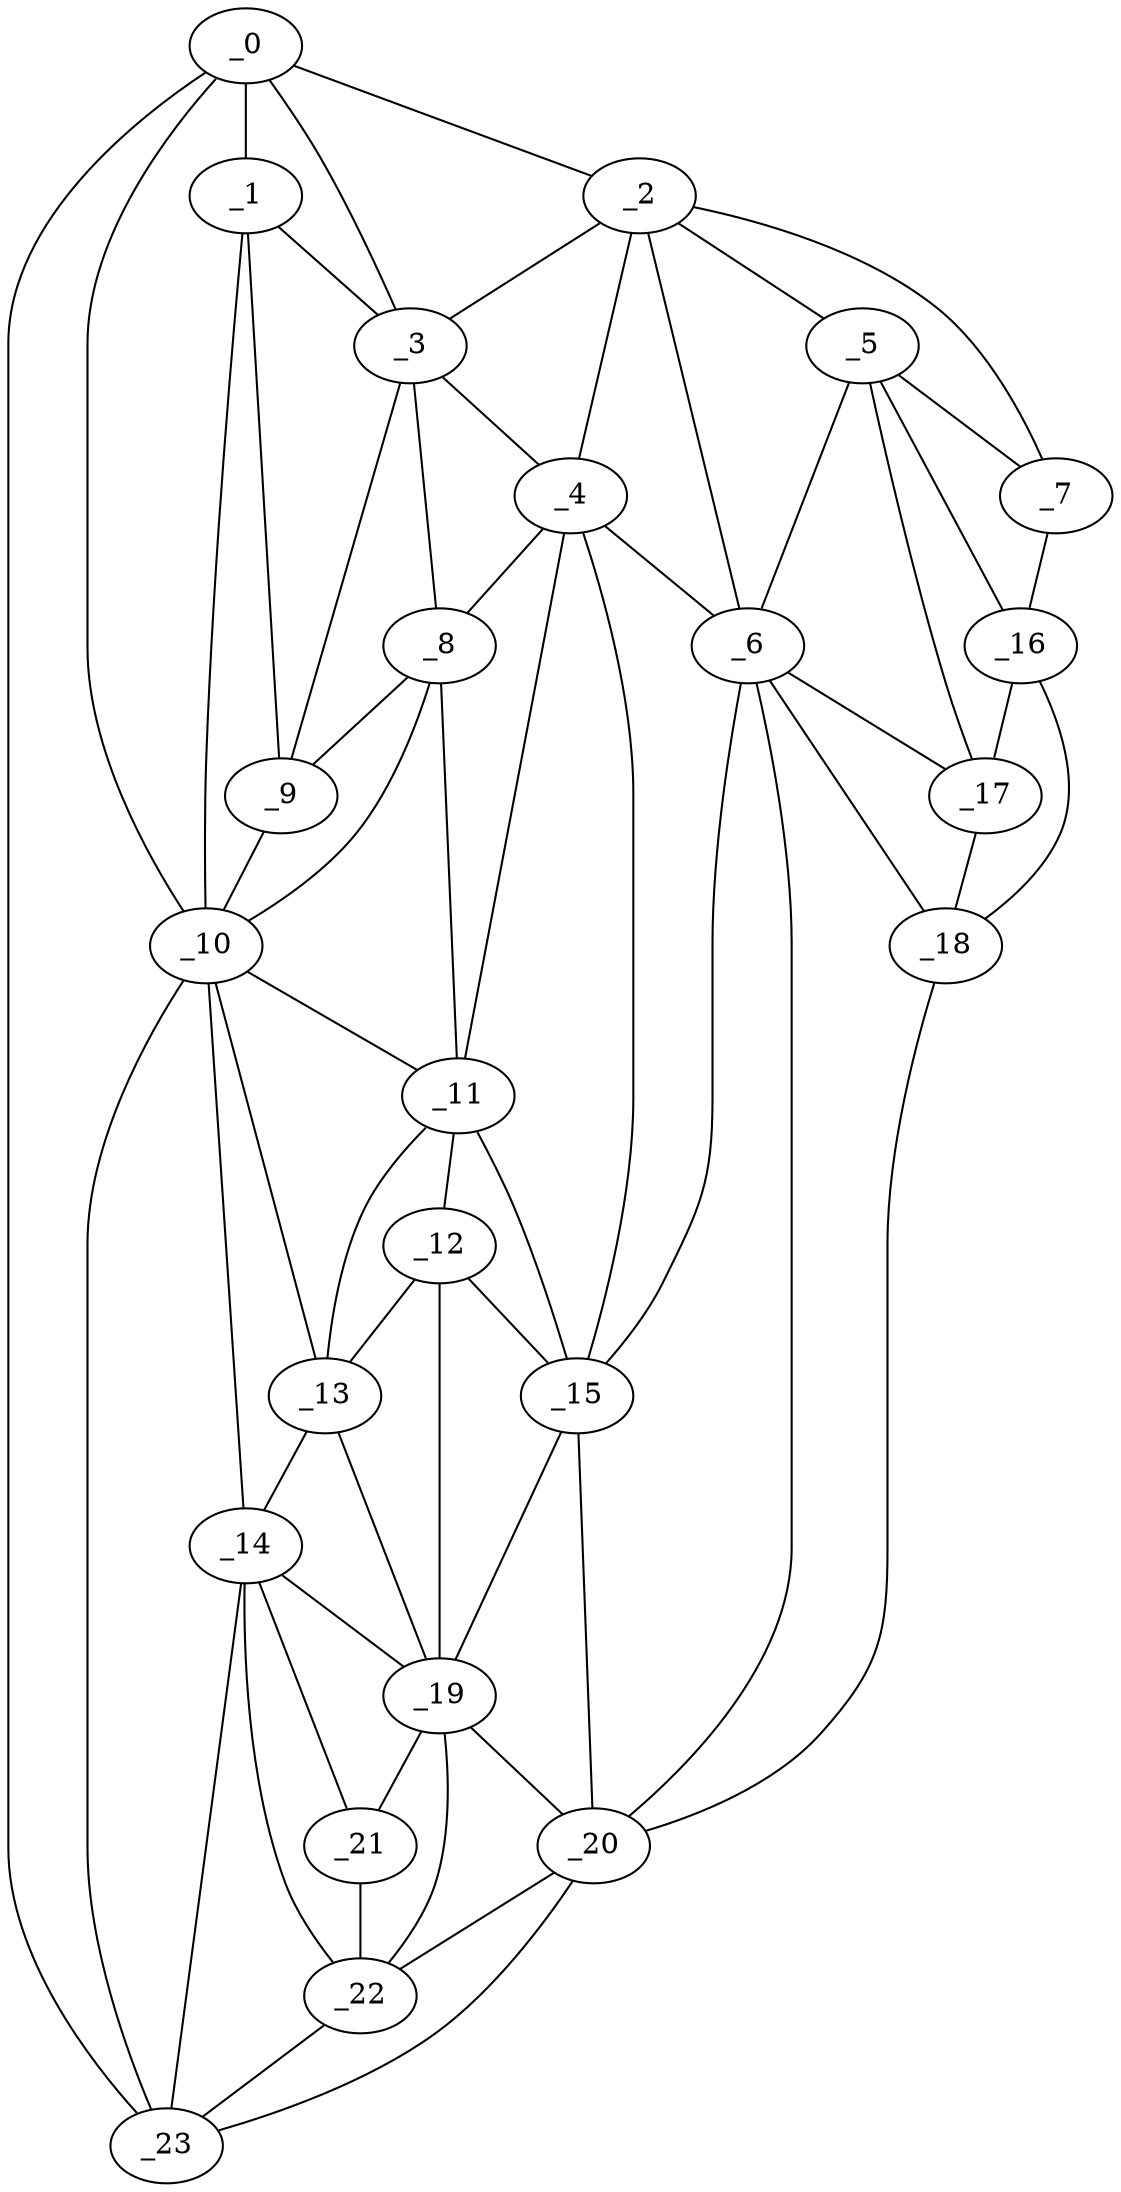 graph "obj68__270.gxl" {
	_0	 [x=33,
		y=125];
	_1	 [x=38,
		y=111];
	_0 -- _1	 [valence=2];
	_2	 [x=40,
		y=30];
	_0 -- _2	 [valence=1];
	_3	 [x=41,
		y=99];
	_0 -- _3	 [valence=1];
	_10	 [x=66,
		y=99];
	_0 -- _10	 [valence=1];
	_23	 [x=99,
		y=126];
	_0 -- _23	 [valence=1];
	_1 -- _3	 [valence=2];
	_9	 [x=54,
		y=99];
	_1 -- _9	 [valence=2];
	_1 -- _10	 [valence=2];
	_2 -- _3	 [valence=2];
	_4	 [x=45,
		y=65];
	_2 -- _4	 [valence=2];
	_5	 [x=46,
		y=19];
	_2 -- _5	 [valence=1];
	_6	 [x=46,
		y=37];
	_2 -- _6	 [valence=2];
	_7	 [x=48,
		y=3];
	_2 -- _7	 [valence=1];
	_3 -- _4	 [valence=1];
	_8	 [x=51,
		y=90];
	_3 -- _8	 [valence=1];
	_3 -- _9	 [valence=1];
	_4 -- _6	 [valence=1];
	_4 -- _8	 [valence=2];
	_11	 [x=67,
		y=84];
	_4 -- _11	 [valence=2];
	_15	 [x=77,
		y=68];
	_4 -- _15	 [valence=2];
	_5 -- _6	 [valence=2];
	_5 -- _7	 [valence=1];
	_16	 [x=78,
		y=2];
	_5 -- _16	 [valence=2];
	_17	 [x=82,
		y=19];
	_5 -- _17	 [valence=1];
	_6 -- _15	 [valence=2];
	_6 -- _17	 [valence=2];
	_18	 [x=88,
		y=30];
	_6 -- _18	 [valence=1];
	_20	 [x=89,
		y=34];
	_6 -- _20	 [valence=1];
	_7 -- _16	 [valence=1];
	_8 -- _9	 [valence=2];
	_8 -- _10	 [valence=2];
	_8 -- _11	 [valence=2];
	_9 -- _10	 [valence=1];
	_10 -- _11	 [valence=1];
	_13	 [x=76,
		y=89];
	_10 -- _13	 [valence=2];
	_14	 [x=76,
		y=99];
	_10 -- _14	 [valence=1];
	_10 -- _23	 [valence=2];
	_12	 [x=75,
		y=80];
	_11 -- _12	 [valence=2];
	_11 -- _13	 [valence=1];
	_11 -- _15	 [valence=2];
	_12 -- _13	 [valence=1];
	_12 -- _15	 [valence=1];
	_19	 [x=88,
		y=88];
	_12 -- _19	 [valence=2];
	_13 -- _14	 [valence=1];
	_13 -- _19	 [valence=2];
	_14 -- _19	 [valence=1];
	_21	 [x=89,
		y=99];
	_14 -- _21	 [valence=2];
	_22	 [x=96,
		y=112];
	_14 -- _22	 [valence=2];
	_14 -- _23	 [valence=1];
	_15 -- _19	 [valence=1];
	_15 -- _20	 [valence=2];
	_16 -- _17	 [valence=1];
	_16 -- _18	 [valence=1];
	_17 -- _18	 [valence=2];
	_18 -- _20	 [valence=1];
	_19 -- _20	 [valence=2];
	_19 -- _21	 [valence=2];
	_19 -- _22	 [valence=1];
	_20 -- _22	 [valence=1];
	_20 -- _23	 [valence=1];
	_21 -- _22	 [valence=1];
	_22 -- _23	 [valence=2];
}
